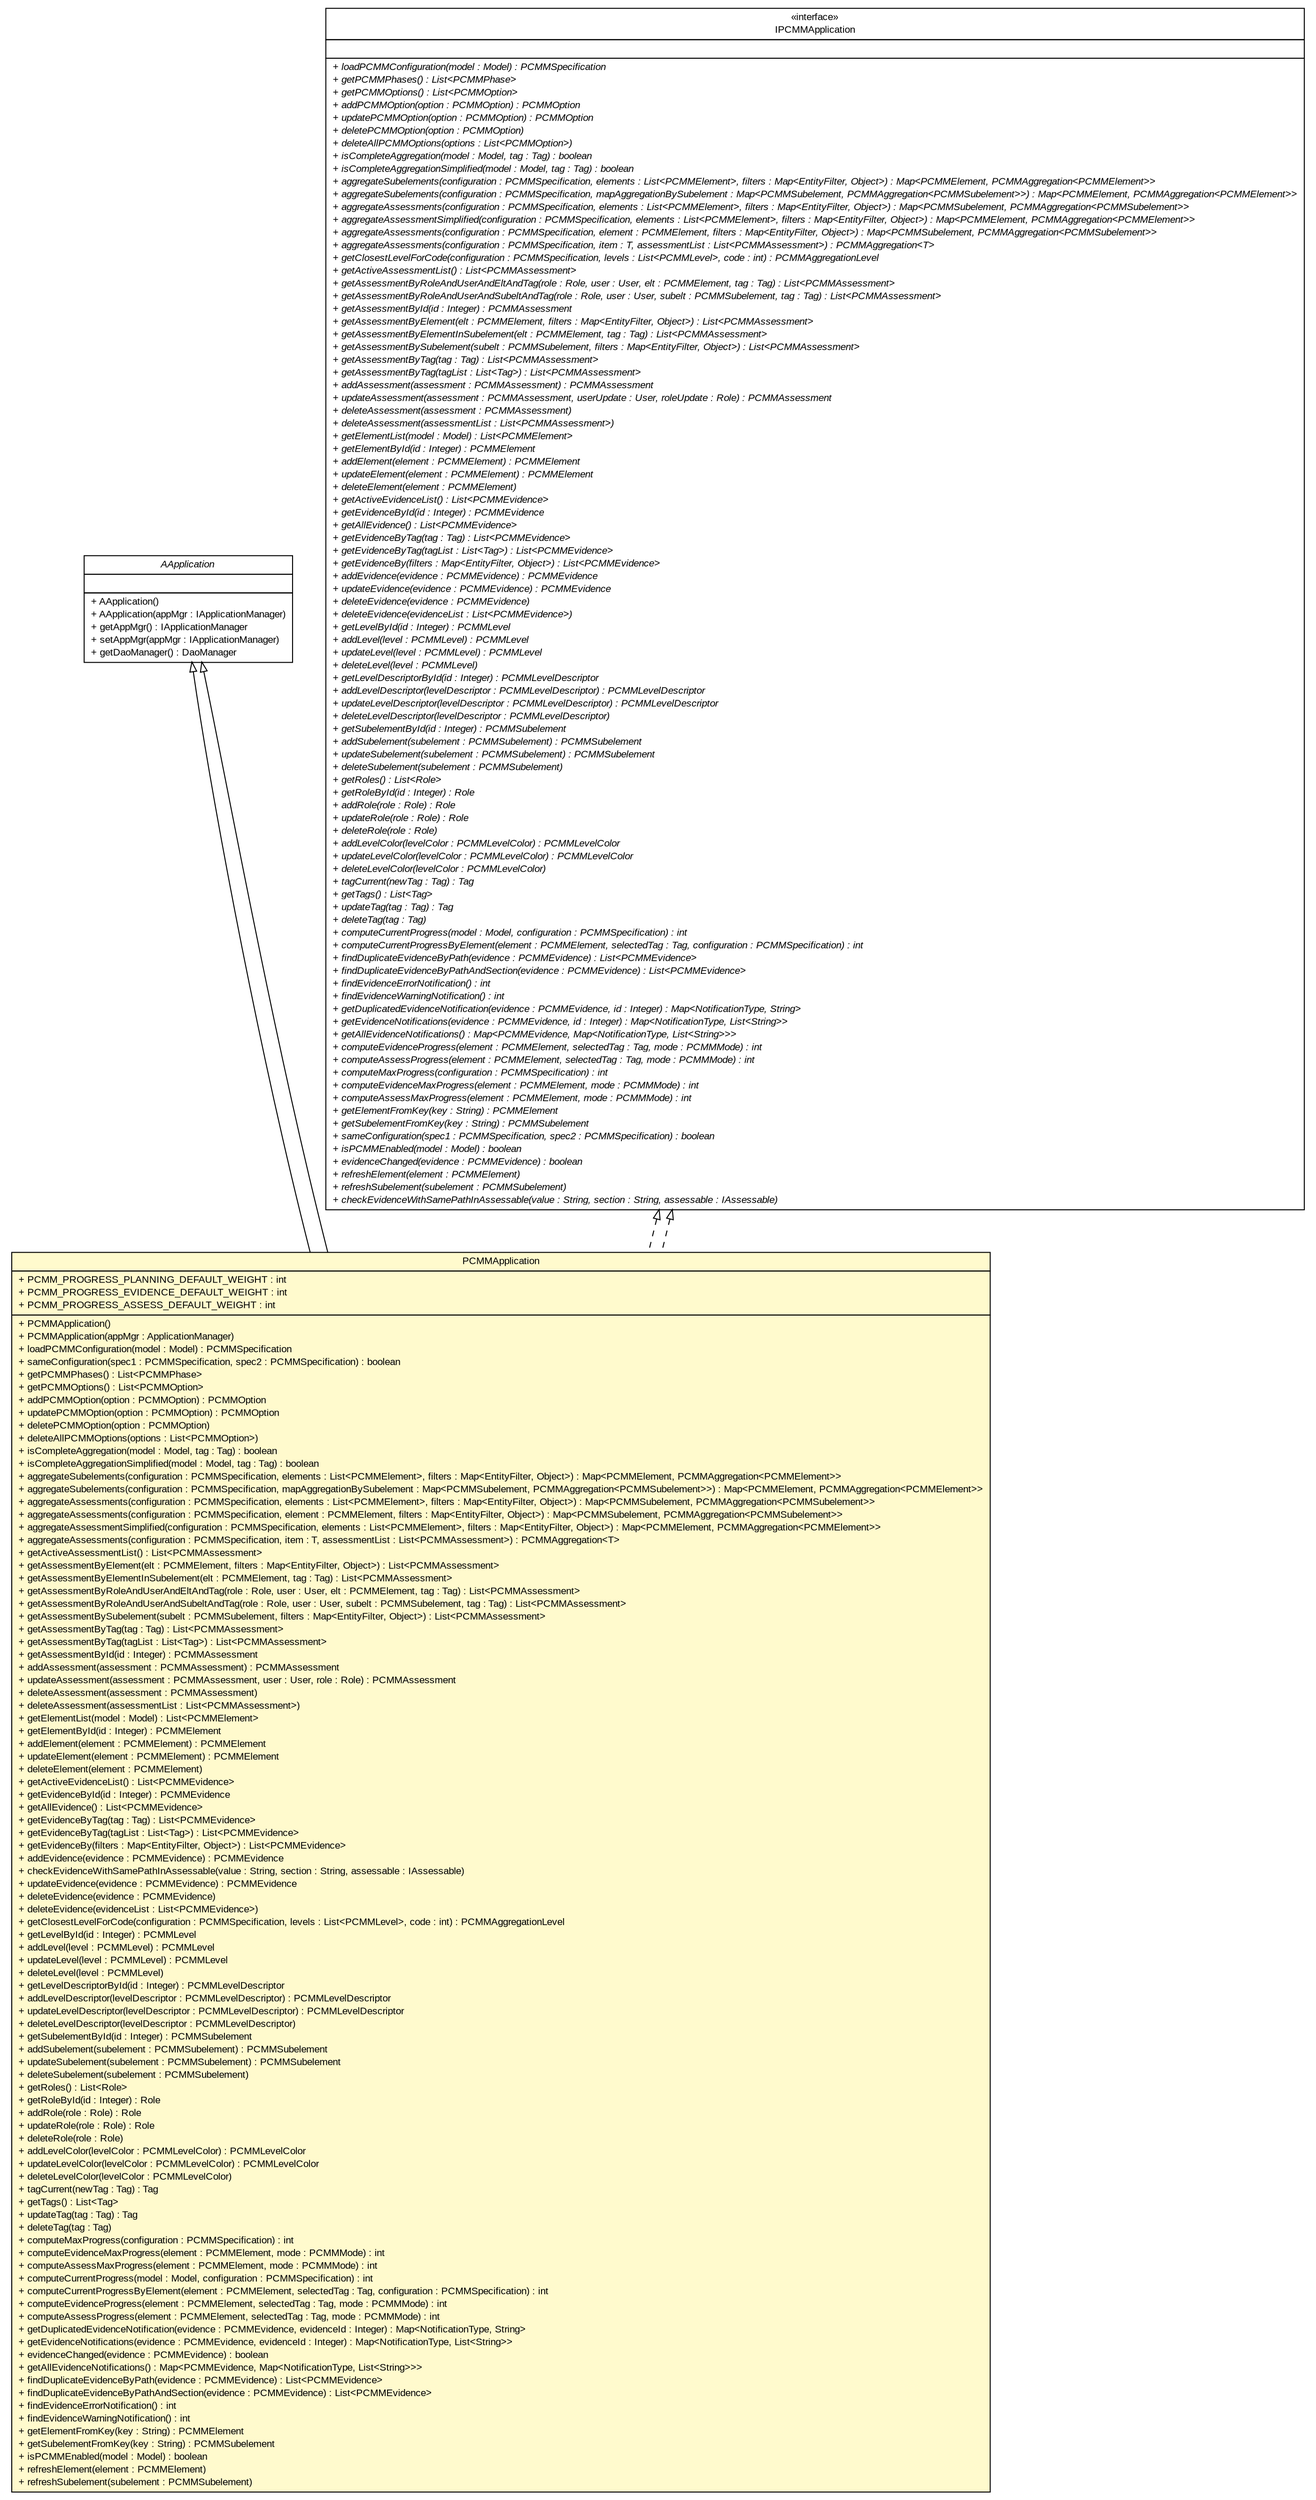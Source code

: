 #!/usr/local/bin/dot
#
# Class diagram 
# Generated by UMLGraph version R5_6-24-gf6e263 (http://www.umlgraph.org/)
#

digraph G {
	edge [fontname="arial",fontsize=10,labelfontname="arial",labelfontsize=10];
	node [fontname="arial",fontsize=10,shape=plaintext];
	nodesep=0.25;
	ranksep=0.5;
	// gov.sandia.cf.application.AApplication
	c251430 [label=<<table title="gov.sandia.cf.application.AApplication" border="0" cellborder="1" cellspacing="0" cellpadding="2" port="p" href="../AApplication.html">
		<tr><td><table border="0" cellspacing="0" cellpadding="1">
<tr><td align="center" balign="center"><font face="arial italic"> AApplication </font></td></tr>
		</table></td></tr>
		<tr><td><table border="0" cellspacing="0" cellpadding="1">
<tr><td align="left" balign="left">  </td></tr>
		</table></td></tr>
		<tr><td><table border="0" cellspacing="0" cellpadding="1">
<tr><td align="left" balign="left"> + AApplication() </td></tr>
<tr><td align="left" balign="left"> + AApplication(appMgr : IApplicationManager) </td></tr>
<tr><td align="left" balign="left"> + getAppMgr() : IApplicationManager </td></tr>
<tr><td align="left" balign="left"> + setAppMgr(appMgr : IApplicationManager) </td></tr>
<tr><td align="left" balign="left"> + getDaoManager() : DaoManager </td></tr>
		</table></td></tr>
		</table>>, URL="../AApplication.html", fontname="arial", fontcolor="black", fontsize=10.0];
	// gov.sandia.cf.application.impl.PCMMApplication
	c251517 [label=<<table title="gov.sandia.cf.application.impl.PCMMApplication" border="0" cellborder="1" cellspacing="0" cellpadding="2" port="p" bgcolor="lemonChiffon" href="./PCMMApplication.html">
		<tr><td><table border="0" cellspacing="0" cellpadding="1">
<tr><td align="center" balign="center"> PCMMApplication </td></tr>
		</table></td></tr>
		<tr><td><table border="0" cellspacing="0" cellpadding="1">
<tr><td align="left" balign="left"> + PCMM_PROGRESS_PLANNING_DEFAULT_WEIGHT : int </td></tr>
<tr><td align="left" balign="left"> + PCMM_PROGRESS_EVIDENCE_DEFAULT_WEIGHT : int </td></tr>
<tr><td align="left" balign="left"> + PCMM_PROGRESS_ASSESS_DEFAULT_WEIGHT : int </td></tr>
		</table></td></tr>
		<tr><td><table border="0" cellspacing="0" cellpadding="1">
<tr><td align="left" balign="left"> + PCMMApplication() </td></tr>
<tr><td align="left" balign="left"> + PCMMApplication(appMgr : ApplicationManager) </td></tr>
<tr><td align="left" balign="left"> + loadPCMMConfiguration(model : Model) : PCMMSpecification </td></tr>
<tr><td align="left" balign="left"> + sameConfiguration(spec1 : PCMMSpecification, spec2 : PCMMSpecification) : boolean </td></tr>
<tr><td align="left" balign="left"> + getPCMMPhases() : List&lt;PCMMPhase&gt; </td></tr>
<tr><td align="left" balign="left"> + getPCMMOptions() : List&lt;PCMMOption&gt; </td></tr>
<tr><td align="left" balign="left"> + addPCMMOption(option : PCMMOption) : PCMMOption </td></tr>
<tr><td align="left" balign="left"> + updatePCMMOption(option : PCMMOption) : PCMMOption </td></tr>
<tr><td align="left" balign="left"> + deletePCMMOption(option : PCMMOption) </td></tr>
<tr><td align="left" balign="left"> + deleteAllPCMMOptions(options : List&lt;PCMMOption&gt;) </td></tr>
<tr><td align="left" balign="left"> + isCompleteAggregation(model : Model, tag : Tag) : boolean </td></tr>
<tr><td align="left" balign="left"> + isCompleteAggregationSimplified(model : Model, tag : Tag) : boolean </td></tr>
<tr><td align="left" balign="left"> + aggregateSubelements(configuration : PCMMSpecification, elements : List&lt;PCMMElement&gt;, filters : Map&lt;EntityFilter, Object&gt;) : Map&lt;PCMMElement, PCMMAggregation&lt;PCMMElement&gt;&gt; </td></tr>
<tr><td align="left" balign="left"> + aggregateSubelements(configuration : PCMMSpecification, mapAggregationBySubelement : Map&lt;PCMMSubelement, PCMMAggregation&lt;PCMMSubelement&gt;&gt;) : Map&lt;PCMMElement, PCMMAggregation&lt;PCMMElement&gt;&gt; </td></tr>
<tr><td align="left" balign="left"> + aggregateAssessments(configuration : PCMMSpecification, elements : List&lt;PCMMElement&gt;, filters : Map&lt;EntityFilter, Object&gt;) : Map&lt;PCMMSubelement, PCMMAggregation&lt;PCMMSubelement&gt;&gt; </td></tr>
<tr><td align="left" balign="left"> + aggregateAssessments(configuration : PCMMSpecification, element : PCMMElement, filters : Map&lt;EntityFilter, Object&gt;) : Map&lt;PCMMSubelement, PCMMAggregation&lt;PCMMSubelement&gt;&gt; </td></tr>
<tr><td align="left" balign="left"> + aggregateAssessmentSimplified(configuration : PCMMSpecification, elements : List&lt;PCMMElement&gt;, filters : Map&lt;EntityFilter, Object&gt;) : Map&lt;PCMMElement, PCMMAggregation&lt;PCMMElement&gt;&gt; </td></tr>
<tr><td align="left" balign="left"> + aggregateAssessments(configuration : PCMMSpecification, item : T, assessmentList : List&lt;PCMMAssessment&gt;) : PCMMAggregation&lt;T&gt; </td></tr>
<tr><td align="left" balign="left"> + getActiveAssessmentList() : List&lt;PCMMAssessment&gt; </td></tr>
<tr><td align="left" balign="left"> + getAssessmentByElement(elt : PCMMElement, filters : Map&lt;EntityFilter, Object&gt;) : List&lt;PCMMAssessment&gt; </td></tr>
<tr><td align="left" balign="left"> + getAssessmentByElementInSubelement(elt : PCMMElement, tag : Tag) : List&lt;PCMMAssessment&gt; </td></tr>
<tr><td align="left" balign="left"> + getAssessmentByRoleAndUserAndEltAndTag(role : Role, user : User, elt : PCMMElement, tag : Tag) : List&lt;PCMMAssessment&gt; </td></tr>
<tr><td align="left" balign="left"> + getAssessmentByRoleAndUserAndSubeltAndTag(role : Role, user : User, subelt : PCMMSubelement, tag : Tag) : List&lt;PCMMAssessment&gt; </td></tr>
<tr><td align="left" balign="left"> + getAssessmentBySubelement(subelt : PCMMSubelement, filters : Map&lt;EntityFilter, Object&gt;) : List&lt;PCMMAssessment&gt; </td></tr>
<tr><td align="left" balign="left"> + getAssessmentByTag(tag : Tag) : List&lt;PCMMAssessment&gt; </td></tr>
<tr><td align="left" balign="left"> + getAssessmentByTag(tagList : List&lt;Tag&gt;) : List&lt;PCMMAssessment&gt; </td></tr>
<tr><td align="left" balign="left"> + getAssessmentById(id : Integer) : PCMMAssessment </td></tr>
<tr><td align="left" balign="left"> + addAssessment(assessment : PCMMAssessment) : PCMMAssessment </td></tr>
<tr><td align="left" balign="left"> + updateAssessment(assessment : PCMMAssessment, user : User, role : Role) : PCMMAssessment </td></tr>
<tr><td align="left" balign="left"> + deleteAssessment(assessment : PCMMAssessment) </td></tr>
<tr><td align="left" balign="left"> + deleteAssessment(assessmentList : List&lt;PCMMAssessment&gt;) </td></tr>
<tr><td align="left" balign="left"> + getElementList(model : Model) : List&lt;PCMMElement&gt; </td></tr>
<tr><td align="left" balign="left"> + getElementById(id : Integer) : PCMMElement </td></tr>
<tr><td align="left" balign="left"> + addElement(element : PCMMElement) : PCMMElement </td></tr>
<tr><td align="left" balign="left"> + updateElement(element : PCMMElement) : PCMMElement </td></tr>
<tr><td align="left" balign="left"> + deleteElement(element : PCMMElement) </td></tr>
<tr><td align="left" balign="left"> + getActiveEvidenceList() : List&lt;PCMMEvidence&gt; </td></tr>
<tr><td align="left" balign="left"> + getEvidenceById(id : Integer) : PCMMEvidence </td></tr>
<tr><td align="left" balign="left"> + getAllEvidence() : List&lt;PCMMEvidence&gt; </td></tr>
<tr><td align="left" balign="left"> + getEvidenceByTag(tag : Tag) : List&lt;PCMMEvidence&gt; </td></tr>
<tr><td align="left" balign="left"> + getEvidenceByTag(tagList : List&lt;Tag&gt;) : List&lt;PCMMEvidence&gt; </td></tr>
<tr><td align="left" balign="left"> + getEvidenceBy(filters : Map&lt;EntityFilter, Object&gt;) : List&lt;PCMMEvidence&gt; </td></tr>
<tr><td align="left" balign="left"> + addEvidence(evidence : PCMMEvidence) : PCMMEvidence </td></tr>
<tr><td align="left" balign="left"> + checkEvidenceWithSamePathInAssessable(value : String, section : String, assessable : IAssessable) </td></tr>
<tr><td align="left" balign="left"> + updateEvidence(evidence : PCMMEvidence) : PCMMEvidence </td></tr>
<tr><td align="left" balign="left"> + deleteEvidence(evidence : PCMMEvidence) </td></tr>
<tr><td align="left" balign="left"> + deleteEvidence(evidenceList : List&lt;PCMMEvidence&gt;) </td></tr>
<tr><td align="left" balign="left"> + getClosestLevelForCode(configuration : PCMMSpecification, levels : List&lt;PCMMLevel&gt;, code : int) : PCMMAggregationLevel </td></tr>
<tr><td align="left" balign="left"> + getLevelById(id : Integer) : PCMMLevel </td></tr>
<tr><td align="left" balign="left"> + addLevel(level : PCMMLevel) : PCMMLevel </td></tr>
<tr><td align="left" balign="left"> + updateLevel(level : PCMMLevel) : PCMMLevel </td></tr>
<tr><td align="left" balign="left"> + deleteLevel(level : PCMMLevel) </td></tr>
<tr><td align="left" balign="left"> + getLevelDescriptorById(id : Integer) : PCMMLevelDescriptor </td></tr>
<tr><td align="left" balign="left"> + addLevelDescriptor(levelDescriptor : PCMMLevelDescriptor) : PCMMLevelDescriptor </td></tr>
<tr><td align="left" balign="left"> + updateLevelDescriptor(levelDescriptor : PCMMLevelDescriptor) : PCMMLevelDescriptor </td></tr>
<tr><td align="left" balign="left"> + deleteLevelDescriptor(levelDescriptor : PCMMLevelDescriptor) </td></tr>
<tr><td align="left" balign="left"> + getSubelementById(id : Integer) : PCMMSubelement </td></tr>
<tr><td align="left" balign="left"> + addSubelement(subelement : PCMMSubelement) : PCMMSubelement </td></tr>
<tr><td align="left" balign="left"> + updateSubelement(subelement : PCMMSubelement) : PCMMSubelement </td></tr>
<tr><td align="left" balign="left"> + deleteSubelement(subelement : PCMMSubelement) </td></tr>
<tr><td align="left" balign="left"> + getRoles() : List&lt;Role&gt; </td></tr>
<tr><td align="left" balign="left"> + getRoleById(id : Integer) : Role </td></tr>
<tr><td align="left" balign="left"> + addRole(role : Role) : Role </td></tr>
<tr><td align="left" balign="left"> + updateRole(role : Role) : Role </td></tr>
<tr><td align="left" balign="left"> + deleteRole(role : Role) </td></tr>
<tr><td align="left" balign="left"> + addLevelColor(levelColor : PCMMLevelColor) : PCMMLevelColor </td></tr>
<tr><td align="left" balign="left"> + updateLevelColor(levelColor : PCMMLevelColor) : PCMMLevelColor </td></tr>
<tr><td align="left" balign="left"> + deleteLevelColor(levelColor : PCMMLevelColor) </td></tr>
<tr><td align="left" balign="left"> + tagCurrent(newTag : Tag) : Tag </td></tr>
<tr><td align="left" balign="left"> + getTags() : List&lt;Tag&gt; </td></tr>
<tr><td align="left" balign="left"> + updateTag(tag : Tag) : Tag </td></tr>
<tr><td align="left" balign="left"> + deleteTag(tag : Tag) </td></tr>
<tr><td align="left" balign="left"> + computeMaxProgress(configuration : PCMMSpecification) : int </td></tr>
<tr><td align="left" balign="left"> + computeEvidenceMaxProgress(element : PCMMElement, mode : PCMMMode) : int </td></tr>
<tr><td align="left" balign="left"> + computeAssessMaxProgress(element : PCMMElement, mode : PCMMMode) : int </td></tr>
<tr><td align="left" balign="left"> + computeCurrentProgress(model : Model, configuration : PCMMSpecification) : int </td></tr>
<tr><td align="left" balign="left"> + computeCurrentProgressByElement(element : PCMMElement, selectedTag : Tag, configuration : PCMMSpecification) : int </td></tr>
<tr><td align="left" balign="left"> + computeEvidenceProgress(element : PCMMElement, selectedTag : Tag, mode : PCMMMode) : int </td></tr>
<tr><td align="left" balign="left"> + computeAssessProgress(element : PCMMElement, selectedTag : Tag, mode : PCMMMode) : int </td></tr>
<tr><td align="left" balign="left"> + getDuplicatedEvidenceNotification(evidence : PCMMEvidence, evidenceId : Integer) : Map&lt;NotificationType, String&gt; </td></tr>
<tr><td align="left" balign="left"> + getEvidenceNotifications(evidence : PCMMEvidence, evidenceId : Integer) : Map&lt;NotificationType, List&lt;String&gt;&gt; </td></tr>
<tr><td align="left" balign="left"> + evidenceChanged(evidence : PCMMEvidence) : boolean </td></tr>
<tr><td align="left" balign="left"> + getAllEvidenceNotifications() : Map&lt;PCMMEvidence, Map&lt;NotificationType, List&lt;String&gt;&gt;&gt; </td></tr>
<tr><td align="left" balign="left"> + findDuplicateEvidenceByPath(evidence : PCMMEvidence) : List&lt;PCMMEvidence&gt; </td></tr>
<tr><td align="left" balign="left"> + findDuplicateEvidenceByPathAndSection(evidence : PCMMEvidence) : List&lt;PCMMEvidence&gt; </td></tr>
<tr><td align="left" balign="left"> + findEvidenceErrorNotification() : int </td></tr>
<tr><td align="left" balign="left"> + findEvidenceWarningNotification() : int </td></tr>
<tr><td align="left" balign="left"> + getElementFromKey(key : String) : PCMMElement </td></tr>
<tr><td align="left" balign="left"> + getSubelementFromKey(key : String) : PCMMSubelement </td></tr>
<tr><td align="left" balign="left"> + isPCMMEnabled(model : Model) : boolean </td></tr>
<tr><td align="left" balign="left"> + refreshElement(element : PCMMElement) </td></tr>
<tr><td align="left" balign="left"> + refreshSubelement(subelement : PCMMSubelement) </td></tr>
		</table></td></tr>
		</table>>, URL="./PCMMApplication.html", fontname="arial", fontcolor="black", fontsize=10.0];
	// gov.sandia.cf.application.IPCMMApplication
	c251529 [label=<<table title="gov.sandia.cf.application.IPCMMApplication" border="0" cellborder="1" cellspacing="0" cellpadding="2" port="p" href="../IPCMMApplication.html">
		<tr><td><table border="0" cellspacing="0" cellpadding="1">
<tr><td align="center" balign="center"> &#171;interface&#187; </td></tr>
<tr><td align="center" balign="center"> IPCMMApplication </td></tr>
		</table></td></tr>
		<tr><td><table border="0" cellspacing="0" cellpadding="1">
<tr><td align="left" balign="left">  </td></tr>
		</table></td></tr>
		<tr><td><table border="0" cellspacing="0" cellpadding="1">
<tr><td align="left" balign="left"><font face="arial italic" point-size="10.0"> + loadPCMMConfiguration(model : Model) : PCMMSpecification </font></td></tr>
<tr><td align="left" balign="left"><font face="arial italic" point-size="10.0"> + getPCMMPhases() : List&lt;PCMMPhase&gt; </font></td></tr>
<tr><td align="left" balign="left"><font face="arial italic" point-size="10.0"> + getPCMMOptions() : List&lt;PCMMOption&gt; </font></td></tr>
<tr><td align="left" balign="left"><font face="arial italic" point-size="10.0"> + addPCMMOption(option : PCMMOption) : PCMMOption </font></td></tr>
<tr><td align="left" balign="left"><font face="arial italic" point-size="10.0"> + updatePCMMOption(option : PCMMOption) : PCMMOption </font></td></tr>
<tr><td align="left" balign="left"><font face="arial italic" point-size="10.0"> + deletePCMMOption(option : PCMMOption) </font></td></tr>
<tr><td align="left" balign="left"><font face="arial italic" point-size="10.0"> + deleteAllPCMMOptions(options : List&lt;PCMMOption&gt;) </font></td></tr>
<tr><td align="left" balign="left"><font face="arial italic" point-size="10.0"> + isCompleteAggregation(model : Model, tag : Tag) : boolean </font></td></tr>
<tr><td align="left" balign="left"><font face="arial italic" point-size="10.0"> + isCompleteAggregationSimplified(model : Model, tag : Tag) : boolean </font></td></tr>
<tr><td align="left" balign="left"><font face="arial italic" point-size="10.0"> + aggregateSubelements(configuration : PCMMSpecification, elements : List&lt;PCMMElement&gt;, filters : Map&lt;EntityFilter, Object&gt;) : Map&lt;PCMMElement, PCMMAggregation&lt;PCMMElement&gt;&gt; </font></td></tr>
<tr><td align="left" balign="left"><font face="arial italic" point-size="10.0"> + aggregateSubelements(configuration : PCMMSpecification, mapAggregationBySubelement : Map&lt;PCMMSubelement, PCMMAggregation&lt;PCMMSubelement&gt;&gt;) : Map&lt;PCMMElement, PCMMAggregation&lt;PCMMElement&gt;&gt; </font></td></tr>
<tr><td align="left" balign="left"><font face="arial italic" point-size="10.0"> + aggregateAssessments(configuration : PCMMSpecification, elements : List&lt;PCMMElement&gt;, filters : Map&lt;EntityFilter, Object&gt;) : Map&lt;PCMMSubelement, PCMMAggregation&lt;PCMMSubelement&gt;&gt; </font></td></tr>
<tr><td align="left" balign="left"><font face="arial italic" point-size="10.0"> + aggregateAssessmentSimplified(configuration : PCMMSpecification, elements : List&lt;PCMMElement&gt;, filters : Map&lt;EntityFilter, Object&gt;) : Map&lt;PCMMElement, PCMMAggregation&lt;PCMMElement&gt;&gt; </font></td></tr>
<tr><td align="left" balign="left"><font face="arial italic" point-size="10.0"> + aggregateAssessments(configuration : PCMMSpecification, element : PCMMElement, filters : Map&lt;EntityFilter, Object&gt;) : Map&lt;PCMMSubelement, PCMMAggregation&lt;PCMMSubelement&gt;&gt; </font></td></tr>
<tr><td align="left" balign="left"><font face="arial italic" point-size="10.0"> + aggregateAssessments(configuration : PCMMSpecification, item : T, assessmentList : List&lt;PCMMAssessment&gt;) : PCMMAggregation&lt;T&gt; </font></td></tr>
<tr><td align="left" balign="left"><font face="arial italic" point-size="10.0"> + getClosestLevelForCode(configuration : PCMMSpecification, levels : List&lt;PCMMLevel&gt;, code : int) : PCMMAggregationLevel </font></td></tr>
<tr><td align="left" balign="left"><font face="arial italic" point-size="10.0"> + getActiveAssessmentList() : List&lt;PCMMAssessment&gt; </font></td></tr>
<tr><td align="left" balign="left"><font face="arial italic" point-size="10.0"> + getAssessmentByRoleAndUserAndEltAndTag(role : Role, user : User, elt : PCMMElement, tag : Tag) : List&lt;PCMMAssessment&gt; </font></td></tr>
<tr><td align="left" balign="left"><font face="arial italic" point-size="10.0"> + getAssessmentByRoleAndUserAndSubeltAndTag(role : Role, user : User, subelt : PCMMSubelement, tag : Tag) : List&lt;PCMMAssessment&gt; </font></td></tr>
<tr><td align="left" balign="left"><font face="arial italic" point-size="10.0"> + getAssessmentById(id : Integer) : PCMMAssessment </font></td></tr>
<tr><td align="left" balign="left"><font face="arial italic" point-size="10.0"> + getAssessmentByElement(elt : PCMMElement, filters : Map&lt;EntityFilter, Object&gt;) : List&lt;PCMMAssessment&gt; </font></td></tr>
<tr><td align="left" balign="left"><font face="arial italic" point-size="10.0"> + getAssessmentByElementInSubelement(elt : PCMMElement, tag : Tag) : List&lt;PCMMAssessment&gt; </font></td></tr>
<tr><td align="left" balign="left"><font face="arial italic" point-size="10.0"> + getAssessmentBySubelement(subelt : PCMMSubelement, filters : Map&lt;EntityFilter, Object&gt;) : List&lt;PCMMAssessment&gt; </font></td></tr>
<tr><td align="left" balign="left"><font face="arial italic" point-size="10.0"> + getAssessmentByTag(tag : Tag) : List&lt;PCMMAssessment&gt; </font></td></tr>
<tr><td align="left" balign="left"><font face="arial italic" point-size="10.0"> + getAssessmentByTag(tagList : List&lt;Tag&gt;) : List&lt;PCMMAssessment&gt; </font></td></tr>
<tr><td align="left" balign="left"><font face="arial italic" point-size="10.0"> + addAssessment(assessment : PCMMAssessment) : PCMMAssessment </font></td></tr>
<tr><td align="left" balign="left"><font face="arial italic" point-size="10.0"> + updateAssessment(assessment : PCMMAssessment, userUpdate : User, roleUpdate : Role) : PCMMAssessment </font></td></tr>
<tr><td align="left" balign="left"><font face="arial italic" point-size="10.0"> + deleteAssessment(assessment : PCMMAssessment) </font></td></tr>
<tr><td align="left" balign="left"><font face="arial italic" point-size="10.0"> + deleteAssessment(assessmentList : List&lt;PCMMAssessment&gt;) </font></td></tr>
<tr><td align="left" balign="left"><font face="arial italic" point-size="10.0"> + getElementList(model : Model) : List&lt;PCMMElement&gt; </font></td></tr>
<tr><td align="left" balign="left"><font face="arial italic" point-size="10.0"> + getElementById(id : Integer) : PCMMElement </font></td></tr>
<tr><td align="left" balign="left"><font face="arial italic" point-size="10.0"> + addElement(element : PCMMElement) : PCMMElement </font></td></tr>
<tr><td align="left" balign="left"><font face="arial italic" point-size="10.0"> + updateElement(element : PCMMElement) : PCMMElement </font></td></tr>
<tr><td align="left" balign="left"><font face="arial italic" point-size="10.0"> + deleteElement(element : PCMMElement) </font></td></tr>
<tr><td align="left" balign="left"><font face="arial italic" point-size="10.0"> + getActiveEvidenceList() : List&lt;PCMMEvidence&gt; </font></td></tr>
<tr><td align="left" balign="left"><font face="arial italic" point-size="10.0"> + getEvidenceById(id : Integer) : PCMMEvidence </font></td></tr>
<tr><td align="left" balign="left"><font face="arial italic" point-size="10.0"> + getAllEvidence() : List&lt;PCMMEvidence&gt; </font></td></tr>
<tr><td align="left" balign="left"><font face="arial italic" point-size="10.0"> + getEvidenceByTag(tag : Tag) : List&lt;PCMMEvidence&gt; </font></td></tr>
<tr><td align="left" balign="left"><font face="arial italic" point-size="10.0"> + getEvidenceByTag(tagList : List&lt;Tag&gt;) : List&lt;PCMMEvidence&gt; </font></td></tr>
<tr><td align="left" balign="left"><font face="arial italic" point-size="10.0"> + getEvidenceBy(filters : Map&lt;EntityFilter, Object&gt;) : List&lt;PCMMEvidence&gt; </font></td></tr>
<tr><td align="left" balign="left"><font face="arial italic" point-size="10.0"> + addEvidence(evidence : PCMMEvidence) : PCMMEvidence </font></td></tr>
<tr><td align="left" balign="left"><font face="arial italic" point-size="10.0"> + updateEvidence(evidence : PCMMEvidence) : PCMMEvidence </font></td></tr>
<tr><td align="left" balign="left"><font face="arial italic" point-size="10.0"> + deleteEvidence(evidence : PCMMEvidence) </font></td></tr>
<tr><td align="left" balign="left"><font face="arial italic" point-size="10.0"> + deleteEvidence(evidenceList : List&lt;PCMMEvidence&gt;) </font></td></tr>
<tr><td align="left" balign="left"><font face="arial italic" point-size="10.0"> + getLevelById(id : Integer) : PCMMLevel </font></td></tr>
<tr><td align="left" balign="left"><font face="arial italic" point-size="10.0"> + addLevel(level : PCMMLevel) : PCMMLevel </font></td></tr>
<tr><td align="left" balign="left"><font face="arial italic" point-size="10.0"> + updateLevel(level : PCMMLevel) : PCMMLevel </font></td></tr>
<tr><td align="left" balign="left"><font face="arial italic" point-size="10.0"> + deleteLevel(level : PCMMLevel) </font></td></tr>
<tr><td align="left" balign="left"><font face="arial italic" point-size="10.0"> + getLevelDescriptorById(id : Integer) : PCMMLevelDescriptor </font></td></tr>
<tr><td align="left" balign="left"><font face="arial italic" point-size="10.0"> + addLevelDescriptor(levelDescriptor : PCMMLevelDescriptor) : PCMMLevelDescriptor </font></td></tr>
<tr><td align="left" balign="left"><font face="arial italic" point-size="10.0"> + updateLevelDescriptor(levelDescriptor : PCMMLevelDescriptor) : PCMMLevelDescriptor </font></td></tr>
<tr><td align="left" balign="left"><font face="arial italic" point-size="10.0"> + deleteLevelDescriptor(levelDescriptor : PCMMLevelDescriptor) </font></td></tr>
<tr><td align="left" balign="left"><font face="arial italic" point-size="10.0"> + getSubelementById(id : Integer) : PCMMSubelement </font></td></tr>
<tr><td align="left" balign="left"><font face="arial italic" point-size="10.0"> + addSubelement(subelement : PCMMSubelement) : PCMMSubelement </font></td></tr>
<tr><td align="left" balign="left"><font face="arial italic" point-size="10.0"> + updateSubelement(subelement : PCMMSubelement) : PCMMSubelement </font></td></tr>
<tr><td align="left" balign="left"><font face="arial italic" point-size="10.0"> + deleteSubelement(subelement : PCMMSubelement) </font></td></tr>
<tr><td align="left" balign="left"><font face="arial italic" point-size="10.0"> + getRoles() : List&lt;Role&gt; </font></td></tr>
<tr><td align="left" balign="left"><font face="arial italic" point-size="10.0"> + getRoleById(id : Integer) : Role </font></td></tr>
<tr><td align="left" balign="left"><font face="arial italic" point-size="10.0"> + addRole(role : Role) : Role </font></td></tr>
<tr><td align="left" balign="left"><font face="arial italic" point-size="10.0"> + updateRole(role : Role) : Role </font></td></tr>
<tr><td align="left" balign="left"><font face="arial italic" point-size="10.0"> + deleteRole(role : Role) </font></td></tr>
<tr><td align="left" balign="left"><font face="arial italic" point-size="10.0"> + addLevelColor(levelColor : PCMMLevelColor) : PCMMLevelColor </font></td></tr>
<tr><td align="left" balign="left"><font face="arial italic" point-size="10.0"> + updateLevelColor(levelColor : PCMMLevelColor) : PCMMLevelColor </font></td></tr>
<tr><td align="left" balign="left"><font face="arial italic" point-size="10.0"> + deleteLevelColor(levelColor : PCMMLevelColor) </font></td></tr>
<tr><td align="left" balign="left"><font face="arial italic" point-size="10.0"> + tagCurrent(newTag : Tag) : Tag </font></td></tr>
<tr><td align="left" balign="left"><font face="arial italic" point-size="10.0"> + getTags() : List&lt;Tag&gt; </font></td></tr>
<tr><td align="left" balign="left"><font face="arial italic" point-size="10.0"> + updateTag(tag : Tag) : Tag </font></td></tr>
<tr><td align="left" balign="left"><font face="arial italic" point-size="10.0"> + deleteTag(tag : Tag) </font></td></tr>
<tr><td align="left" balign="left"><font face="arial italic" point-size="10.0"> + computeCurrentProgress(model : Model, configuration : PCMMSpecification) : int </font></td></tr>
<tr><td align="left" balign="left"><font face="arial italic" point-size="10.0"> + computeCurrentProgressByElement(element : PCMMElement, selectedTag : Tag, configuration : PCMMSpecification) : int </font></td></tr>
<tr><td align="left" balign="left"><font face="arial italic" point-size="10.0"> + findDuplicateEvidenceByPath(evidence : PCMMEvidence) : List&lt;PCMMEvidence&gt; </font></td></tr>
<tr><td align="left" balign="left"><font face="arial italic" point-size="10.0"> + findDuplicateEvidenceByPathAndSection(evidence : PCMMEvidence) : List&lt;PCMMEvidence&gt; </font></td></tr>
<tr><td align="left" balign="left"><font face="arial italic" point-size="10.0"> + findEvidenceErrorNotification() : int </font></td></tr>
<tr><td align="left" balign="left"><font face="arial italic" point-size="10.0"> + findEvidenceWarningNotification() : int </font></td></tr>
<tr><td align="left" balign="left"><font face="arial italic" point-size="10.0"> + getDuplicatedEvidenceNotification(evidence : PCMMEvidence, id : Integer) : Map&lt;NotificationType, String&gt; </font></td></tr>
<tr><td align="left" balign="left"><font face="arial italic" point-size="10.0"> + getEvidenceNotifications(evidence : PCMMEvidence, id : Integer) : Map&lt;NotificationType, List&lt;String&gt;&gt; </font></td></tr>
<tr><td align="left" balign="left"><font face="arial italic" point-size="10.0"> + getAllEvidenceNotifications() : Map&lt;PCMMEvidence, Map&lt;NotificationType, List&lt;String&gt;&gt;&gt; </font></td></tr>
<tr><td align="left" balign="left"><font face="arial italic" point-size="10.0"> + computeEvidenceProgress(element : PCMMElement, selectedTag : Tag, mode : PCMMMode) : int </font></td></tr>
<tr><td align="left" balign="left"><font face="arial italic" point-size="10.0"> + computeAssessProgress(element : PCMMElement, selectedTag : Tag, mode : PCMMMode) : int </font></td></tr>
<tr><td align="left" balign="left"><font face="arial italic" point-size="10.0"> + computeMaxProgress(configuration : PCMMSpecification) : int </font></td></tr>
<tr><td align="left" balign="left"><font face="arial italic" point-size="10.0"> + computeEvidenceMaxProgress(element : PCMMElement, mode : PCMMMode) : int </font></td></tr>
<tr><td align="left" balign="left"><font face="arial italic" point-size="10.0"> + computeAssessMaxProgress(element : PCMMElement, mode : PCMMMode) : int </font></td></tr>
<tr><td align="left" balign="left"><font face="arial italic" point-size="10.0"> + getElementFromKey(key : String) : PCMMElement </font></td></tr>
<tr><td align="left" balign="left"><font face="arial italic" point-size="10.0"> + getSubelementFromKey(key : String) : PCMMSubelement </font></td></tr>
<tr><td align="left" balign="left"><font face="arial italic" point-size="10.0"> + sameConfiguration(spec1 : PCMMSpecification, spec2 : PCMMSpecification) : boolean </font></td></tr>
<tr><td align="left" balign="left"><font face="arial italic" point-size="10.0"> + isPCMMEnabled(model : Model) : boolean </font></td></tr>
<tr><td align="left" balign="left"><font face="arial italic" point-size="10.0"> + evidenceChanged(evidence : PCMMEvidence) : boolean </font></td></tr>
<tr><td align="left" balign="left"><font face="arial italic" point-size="10.0"> + refreshElement(element : PCMMElement) </font></td></tr>
<tr><td align="left" balign="left"><font face="arial italic" point-size="10.0"> + refreshSubelement(subelement : PCMMSubelement) </font></td></tr>
<tr><td align="left" balign="left"><font face="arial italic" point-size="10.0"> + checkEvidenceWithSamePathInAssessable(value : String, section : String, assessable : IAssessable) </font></td></tr>
		</table></td></tr>
		</table>>, URL="../IPCMMApplication.html", fontname="arial", fontcolor="black", fontsize=10.0];
	//gov.sandia.cf.application.impl.PCMMApplication extends gov.sandia.cf.application.AApplication
	c251430:p -> c251517:p [dir=back,arrowtail=empty];
	//gov.sandia.cf.application.impl.PCMMApplication implements gov.sandia.cf.application.IPCMMApplication
	c251529:p -> c251517:p [dir=back,arrowtail=empty,style=dashed];
	//gov.sandia.cf.application.impl.PCMMApplication extends gov.sandia.cf.application.AApplication
	c251430:p -> c251517:p [dir=back,arrowtail=empty];
	//gov.sandia.cf.application.impl.PCMMApplication implements gov.sandia.cf.application.IPCMMApplication
	c251529:p -> c251517:p [dir=back,arrowtail=empty,style=dashed];
}


